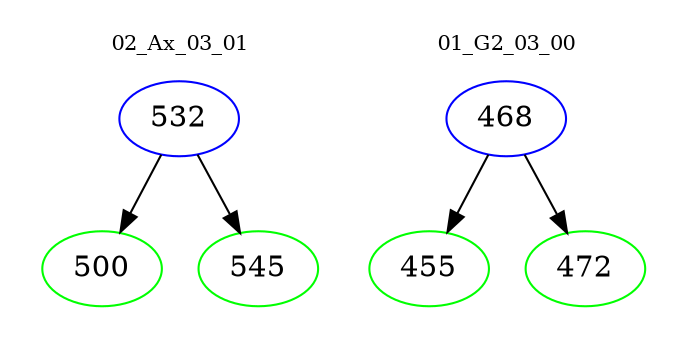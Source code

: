 digraph{
subgraph cluster_0 {
color = white
label = "02_Ax_03_01";
fontsize=10;
T0_532 [label="532", color="blue"]
T0_532 -> T0_500 [color="black"]
T0_500 [label="500", color="green"]
T0_532 -> T0_545 [color="black"]
T0_545 [label="545", color="green"]
}
subgraph cluster_1 {
color = white
label = "01_G2_03_00";
fontsize=10;
T1_468 [label="468", color="blue"]
T1_468 -> T1_455 [color="black"]
T1_455 [label="455", color="green"]
T1_468 -> T1_472 [color="black"]
T1_472 [label="472", color="green"]
}
}
